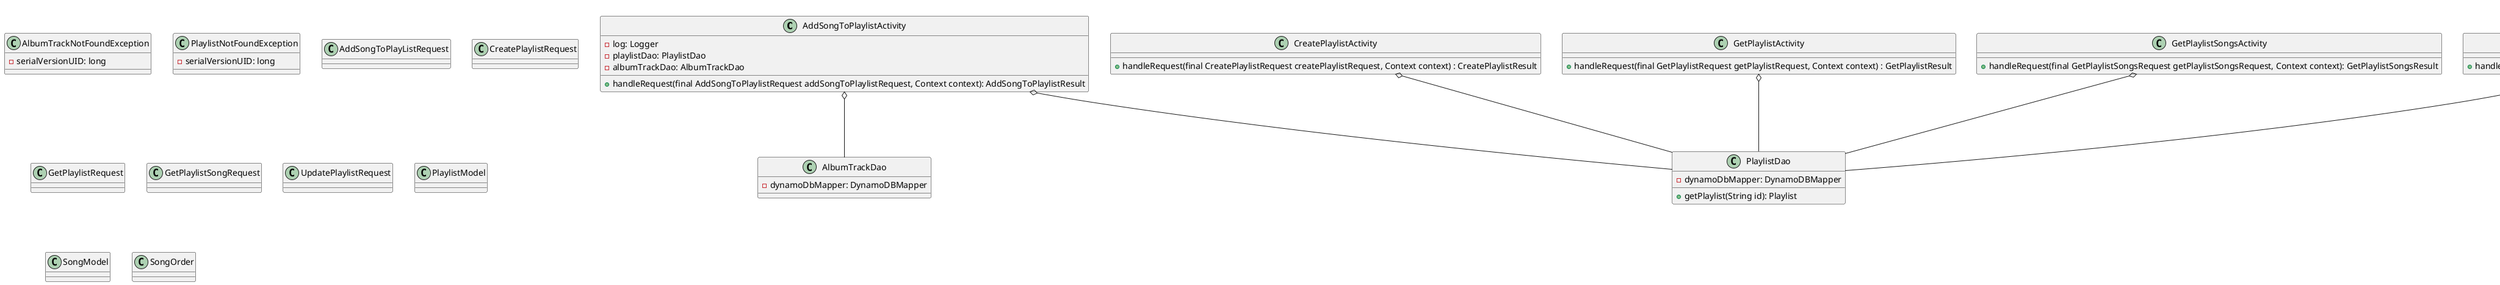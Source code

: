PARTICIPANTS: use this file for creating the class diagram in mastery task 01
@startuml
class AddSongToPlaylistActivity {
- log: Logger
- playlistDao: PlaylistDao
- albumTrackDao: AlbumTrackDao
+ handleRequest(final AddSongToPlaylistRequest addSongToPlaylistRequest, Context context): AddSongToPlaylistResult
}
class CreatePlaylistActivity {
+ handleRequest(final CreatePlaylistRequest createPlaylistRequest, Context context) : CreatePlaylistResult
}
class GetPlaylistActivity {
+ handleRequest(final GetPlaylistRequest getPlaylistRequest, Context context) : GetPlaylistResult

}
class GetPlaylistSongsActivity {
+ handleRequest(final GetPlaylistSongsRequest getPlaylistSongsRequest, Context context): GetPlaylistSongsResult
}
class UpdatePlaylistActivity {
+ handleRequest(final UpdatePlaylistRequest updatePlaylistRequest, Context context) : UpdatePlaylistResult
}

class AlbumTrack {
- @DynamoDBHashKey asin: String
- @DynamoDBRangeKey trackNumber: Integer
- albumName: String
- songTitle: String

}
class Playlist {
- @DynamoDBHashKey id: String
- name: String
- customerId: String
- songCount: Integer
- tags: Set<String>
- songList: List<AlbumTrack>
}
class AlbumTrackDao {
- dynamoDbMapper: DynamoDBMapper
}
class PlaylistDao{
- dynamoDbMapper: DynamoDBMapper
+ getPlaylist(String id): Playlist
}


class AlbumTrackNotFoundException{
- serialVersionUID: long
}
class InvalidAttributeException {
}
class InvalidAttributeValueException {
- serialVersionUID: long
}
class InvalidAttributeChangeException {
- serialVersionUID: long
 }
class PlaylistNotFoundException {
- serialVersionUID: long
}


class AddSongToPlayListRequest {
}
class CreatePlaylistRequest {
}
class GetPlaylistRequest {
}
class GetPlaylistSongRequest{
}
class UpdatePlaylistRequest {
}

class PlaylistModel{
}
class SongModel {
}
class SongOrder{
}

Playlist o-- AlbumTrack
AddSongToPlaylistActivity o-- AlbumTrackDao
CreatePlaylistActivity o-- PlaylistDao
AddSongToPlaylistActivity  o-- PlaylistDao
GetPlaylistActivity  o-- PlaylistDao
GetPlaylistSongsActivity  o-- PlaylistDao
UpdatePlaylistActivity  o-- PlaylistDao
InvalidAttributeException <|-- InvalidAttributeChangeException
InvalidAttributeException <|-- InvalidAttributeValueException







@enduml